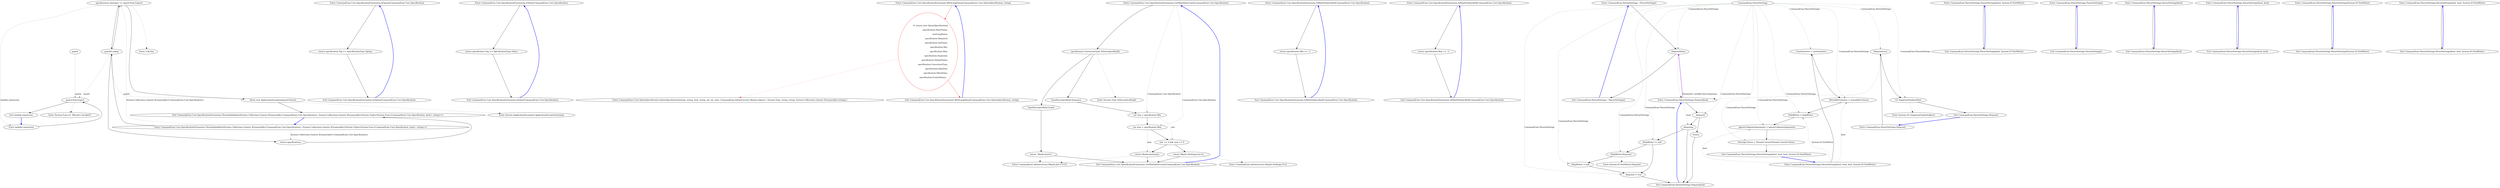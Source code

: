digraph  {
n42 [label=guard, span=""];
n0 [cluster="CommandLine.Core.SpecificationExtensions.IsOption(CommandLine.Core.Specification)", label="Entry CommandLine.Core.SpecificationExtensions.IsOption(CommandLine.Core.Specification)", span="11-11"];
n1 [cluster="CommandLine.Core.SpecificationExtensions.IsOption(CommandLine.Core.Specification)", label="return specification.Tag == SpecificationType.Option;", span="13-13"];
n2 [cluster="CommandLine.Core.SpecificationExtensions.IsOption(CommandLine.Core.Specification)", label="Exit CommandLine.Core.SpecificationExtensions.IsOption(CommandLine.Core.Specification)", span="11-11"];
n3 [cluster="CommandLine.Core.SpecificationExtensions.IsValue(CommandLine.Core.Specification)", label="Entry CommandLine.Core.SpecificationExtensions.IsValue(CommandLine.Core.Specification)", span="16-16"];
n4 [cluster="CommandLine.Core.SpecificationExtensions.IsValue(CommandLine.Core.Specification)", label="return specification.Tag == SpecificationType.Value;", span="18-18"];
n5 [cluster="CommandLine.Core.SpecificationExtensions.IsValue(CommandLine.Core.Specification)", label="Exit CommandLine.Core.SpecificationExtensions.IsValue(CommandLine.Core.Specification)", span="16-16"];
n6 [cluster="CommandLine.Core.SpecificationExtensions.WithLongName(CommandLine.Core.OptionSpecification, string)", label="Entry CommandLine.Core.SpecificationExtensions.WithLongName(CommandLine.Core.OptionSpecification, string)", span="21-21"];
n7 [cluster="CommandLine.Core.SpecificationExtensions.WithLongName(CommandLine.Core.OptionSpecification, string)", color=red, community=0, label="6: return new OptionSpecification(\r\n                specification.ShortName,\r\n                newLongName,\r\n                specification.Required,\r\n                specification.SetName,\r\n                specification.Min,\r\n                specification.Max,\r\n                specification.Separator,\r\n                specification.DefaultValue,\r\n                specification.ConversionType,\r\n                specification.HelpText,\r\n                specification.MetaValue,\r\n                specification.EnumValues);", span="23-35"];
n8 [cluster="CommandLine.Core.SpecificationExtensions.WithLongName(CommandLine.Core.OptionSpecification, string)", label="Exit CommandLine.Core.SpecificationExtensions.WithLongName(CommandLine.Core.OptionSpecification, string)", span="21-21"];
n9 [cluster="CommandLine.Core.OptionSpecification.OptionSpecification(string, string, bool, string, int, int, char, CommandLine.Infrastructure.Maybe<object>, System.Type, string, string, System.Collections.Generic.IEnumerable<string>)", label="Entry CommandLine.Core.OptionSpecification.OptionSpecification(string, string, bool, string, int, int, char, CommandLine.Infrastructure.Maybe<object>, System.Type, string, string, System.Collections.Generic.IEnumerable<string>)", span="17-17"];
n10 [cluster="CommandLine.Core.SpecificationExtensions.ThrowingValidate(System.Collections.Generic.IEnumerable<CommandLine.Core.Specification>, System.Collections.Generic.IEnumerable<System.Tuple<System.Func<CommandLine.Core.Specification, bool>, string>>)", label="Entry CommandLine.Core.SpecificationExtensions.ThrowingValidate(System.Collections.Generic.IEnumerable<CommandLine.Core.Specification>, System.Collections.Generic.IEnumerable<System.Tuple<System.Func<CommandLine.Core.Specification, bool>, string>>)", span="38-38"];
n11 [cluster="CommandLine.Core.SpecificationExtensions.ThrowingValidate(System.Collections.Generic.IEnumerable<CommandLine.Core.Specification>, System.Collections.Generic.IEnumerable<System.Tuple<System.Func<CommandLine.Core.Specification, bool>, string>>)", label=guardsLookup, span="40-40"];
n12 [cluster="CommandLine.Core.SpecificationExtensions.ThrowingValidate(System.Collections.Generic.IEnumerable<CommandLine.Core.Specification>, System.Collections.Generic.IEnumerable<System.Tuple<System.Func<CommandLine.Core.Specification, bool>, string>>)", label="specifications.Any(spec => guard.Item1(spec))", span="42-42"];
n14 [cluster="CommandLine.Core.SpecificationExtensions.ThrowingValidate(System.Collections.Generic.IEnumerable<CommandLine.Core.Specification>, System.Collections.Generic.IEnumerable<System.Tuple<System.Func<CommandLine.Core.Specification, bool>, string>>)", label="return specifications;", span="48-48"];
n19 [cluster="lambda expression", label="guard.Item1(spec)", span="42-42"];
n13 [cluster="CommandLine.Core.SpecificationExtensions.ThrowingValidate(System.Collections.Generic.IEnumerable<CommandLine.Core.Specification>, System.Collections.Generic.IEnumerable<System.Tuple<System.Func<CommandLine.Core.Specification, bool>, string>>)", label="throw new ApplicationException(guard.Item2);", span="44-44"];
n16 [cluster="Unk.Any", label="Entry Unk.Any", span=""];
n18 [cluster="lambda expression", label="Entry lambda expression", span="42-42"];
n15 [cluster="CommandLine.Core.SpecificationExtensions.ThrowingValidate(System.Collections.Generic.IEnumerable<CommandLine.Core.Specification>, System.Collections.Generic.IEnumerable<System.Tuple<System.Func<CommandLine.Core.Specification, bool>, string>>)", label="Exit CommandLine.Core.SpecificationExtensions.ThrowingValidate(System.Collections.Generic.IEnumerable<CommandLine.Core.Specification>, System.Collections.Generic.IEnumerable<System.Tuple<System.Func<CommandLine.Core.Specification, bool>, string>>)", span="38-38"];
n17 [cluster="System.ApplicationException.ApplicationException(string)", label="Entry System.ApplicationException.ApplicationException(string)", span="0-0"];
n20 [cluster="lambda expression", label="Exit lambda expression", span="42-42"];
n21 [cluster="System.Func<T, TResult>.Invoke(T)", label="Entry System.Func<T, TResult>.Invoke(T)", span="0-0"];
n22 [cluster="CommandLine.Core.SpecificationExtensions.GetMaxValueCount(CommandLine.Core.Specification)", label="Entry CommandLine.Core.SpecificationExtensions.GetMaxValueCount(CommandLine.Core.Specification)", span="51-51"];
n23 [cluster="CommandLine.Core.SpecificationExtensions.GetMaxValueCount(CommandLine.Core.Specification)", label="specification.ConversionType.ToDescriptorKind()", span="53-53"];
n27 [cluster="CommandLine.Core.SpecificationExtensions.GetMaxValueCount(CommandLine.Core.Specification)", label="var min = specification.Min", span="58-58"];
n28 [cluster="CommandLine.Core.SpecificationExtensions.GetMaxValueCount(CommandLine.Core.Specification)", label="var max = specification.Max", span="59-59"];
n24 [cluster="CommandLine.Core.SpecificationExtensions.GetMaxValueCount(CommandLine.Core.Specification)", label="TypeDescriptorKind.Scalar", span="55-55"];
n26 [cluster="CommandLine.Core.SpecificationExtensions.GetMaxValueCount(CommandLine.Core.Specification)", label="TypeDescriptorKind.Sequence", span="57-57"];
n33 [cluster="System.Type.ToDescriptorKind()", label="Entry System.Type.ToDescriptorKind()", span="22-22"];
n25 [cluster="CommandLine.Core.SpecificationExtensions.GetMaxValueCount(CommandLine.Core.Specification)", label="return  Maybe.Just(1);", span="56-56"];
n29 [cluster="CommandLine.Core.SpecificationExtensions.GetMaxValueCount(CommandLine.Core.Specification)", label="min >= 0 && max >= 0", span="60-60"];
n30 [cluster="CommandLine.Core.SpecificationExtensions.GetMaxValueCount(CommandLine.Core.Specification)", label="return Maybe.Just(max);", span="62-62"];
n31 [cluster="CommandLine.Core.SpecificationExtensions.GetMaxValueCount(CommandLine.Core.Specification)", label="return Maybe.Nothing<int>();", span="67-67"];
n32 [cluster="CommandLine.Core.SpecificationExtensions.GetMaxValueCount(CommandLine.Core.Specification)", label="Exit CommandLine.Core.SpecificationExtensions.GetMaxValueCount(CommandLine.Core.Specification)", span="51-51"];
n34 [cluster="CommandLine.Infrastructure.Maybe.Just<T>(T)", label="Entry CommandLine.Infrastructure.Maybe.Just<T>(T)", span="68-68"];
n35 [cluster="CommandLine.Infrastructure.Maybe.Nothing<T>()", label="Entry CommandLine.Infrastructure.Maybe.Nothing<T>()", span="63-63"];
n36 [cluster="CommandLine.Core.SpecificationExtensions.IsMinNotSpecified(CommandLine.Core.Specification)", label="Entry CommandLine.Core.SpecificationExtensions.IsMinNotSpecified(CommandLine.Core.Specification)", span="70-70"];
n37 [cluster="CommandLine.Core.SpecificationExtensions.IsMinNotSpecified(CommandLine.Core.Specification)", label="return specification.Min == -1;", span="72-72"];
n38 [cluster="CommandLine.Core.SpecificationExtensions.IsMinNotSpecified(CommandLine.Core.Specification)", label="Exit CommandLine.Core.SpecificationExtensions.IsMinNotSpecified(CommandLine.Core.Specification)", span="70-70"];
n39 [cluster="CommandLine.Core.SpecificationExtensions.IsMaxNotSpecified(CommandLine.Core.Specification)", label="Entry CommandLine.Core.SpecificationExtensions.IsMaxNotSpecified(CommandLine.Core.Specification)", span="75-75"];
n40 [cluster="CommandLine.Core.SpecificationExtensions.IsMaxNotSpecified(CommandLine.Core.Specification)", label="return specification.Max == -1;", span="77-77"];
n41 [cluster="CommandLine.Core.SpecificationExtensions.IsMaxNotSpecified(CommandLine.Core.Specification)", label="Exit CommandLine.Core.SpecificationExtensions.IsMaxNotSpecified(CommandLine.Core.Specification)", span="75-75"];
m0_19 [cluster="CommandLine.ParserSettings.~ParserSettings()", file="InstanceChooser.cs", label="Entry CommandLine.ParserSettings.~ParserSettings()", span="127-127"];
m0_20 [cluster="CommandLine.ParserSettings.~ParserSettings()", file="InstanceChooser.cs", label="Dispose(false)", span="129-129"];
m0_21 [cluster="CommandLine.ParserSettings.~ParserSettings()", file="InstanceChooser.cs", label="Exit CommandLine.ParserSettings.~ParserSettings()", span="127-127"];
m0_6 [cluster="CommandLine.ParserSettings.ParserSettings(bool, System.IO.TextWriter)", file="InstanceChooser.cs", label="Entry CommandLine.ParserSettings.ParserSettings(bool, System.IO.TextWriter)", span="77-77"];
m0_7 [cluster="CommandLine.ParserSettings.ParserSettings(bool, System.IO.TextWriter)", file="InstanceChooser.cs", label="Exit CommandLine.ParserSettings.ParserSettings(bool, System.IO.TextWriter)", span="77-77"];
m0_0 [cluster="CommandLine.ParserSettings.ParserSettings()", file="InstanceChooser.cs", label="Entry CommandLine.ParserSettings.ParserSettings()", span="44-44"];
m0_1 [cluster="CommandLine.ParserSettings.ParserSettings()", file="InstanceChooser.cs", label="Exit CommandLine.ParserSettings.ParserSettings()", span="44-44"];
m0_22 [cluster="CommandLine.ParserSettings.Dispose(bool)", file="InstanceChooser.cs", label="Entry CommandLine.ParserSettings.Dispose(bool)", span="180-180"];
m0_28 [cluster="CommandLine.ParserSettings.Dispose(bool)", file="InstanceChooser.cs", label=_disposed, span="182-182"];
m0_30 [cluster="CommandLine.ParserSettings.Dispose(bool)", file="InstanceChooser.cs", label=disposing, span="187-187"];
m0_29 [cluster="CommandLine.ParserSettings.Dispose(bool)", file="InstanceChooser.cs", label="return;", span="184-184"];
m0_31 [cluster="CommandLine.ParserSettings.Dispose(bool)", file="InstanceChooser.cs", label="HelpWriter != null", span="189-189"];
m0_32 [cluster="CommandLine.ParserSettings.Dispose(bool)", file="InstanceChooser.cs", label="HelpWriter.Dispose()", span="191-191"];
m0_34 [cluster="CommandLine.ParserSettings.Dispose(bool)", file="InstanceChooser.cs", label="_disposed = true", span="195-195"];
m0_33 [cluster="CommandLine.ParserSettings.Dispose(bool)", file="InstanceChooser.cs", label="HelpWriter = null", span="192-192"];
m0_35 [cluster="CommandLine.ParserSettings.Dispose(bool)", file="InstanceChooser.cs", label="Exit CommandLine.ParserSettings.Dispose(bool)", span="180-180"];
m0_2 [cluster="CommandLine.ParserSettings.ParserSettings(bool)", file="InstanceChooser.cs", label="Entry CommandLine.ParserSettings.ParserSettings(bool)", span="54-54"];
m0_3 [cluster="CommandLine.ParserSettings.ParserSettings(bool)", file="InstanceChooser.cs", label="Exit CommandLine.ParserSettings.ParserSettings(bool)", span="54-54"];
m0_27 [cluster="System.GC.SuppressFinalize(object)", file="InstanceChooser.cs", label="Entry System.GC.SuppressFinalize(object)", span="0-0"];
m0_36 [cluster="System.IO.TextWriter.Dispose()", file="InstanceChooser.cs", label="Entry System.IO.TextWriter.Dispose()", span="0-0"];
m0_12 [cluster="CommandLine.ParserSettings.ParserSettings(bool, bool, bool, System.IO.TextWriter)", file="InstanceChooser.cs", label="Entry CommandLine.ParserSettings.ParserSettings(bool, bool, bool, System.IO.TextWriter)", span="115-115"];
m0_13 [cluster="CommandLine.ParserSettings.ParserSettings(bool, bool, bool, System.IO.TextWriter)", file="InstanceChooser.cs", label="CaseSensitive = caseSensitive", span="117-117"];
m0_14 [cluster="CommandLine.ParserSettings.ParserSettings(bool, bool, bool, System.IO.TextWriter)", file="InstanceChooser.cs", label="MutuallyExclusive = mutuallyExclusive", span="118-118"];
m0_15 [cluster="CommandLine.ParserSettings.ParserSettings(bool, bool, bool, System.IO.TextWriter)", file="InstanceChooser.cs", label="HelpWriter = helpWriter", span="119-119"];
m0_16 [cluster="CommandLine.ParserSettings.ParserSettings(bool, bool, bool, System.IO.TextWriter)", file="InstanceChooser.cs", label="IgnoreUnknownArguments = ignoreUnknownArguments", span="120-120"];
m0_17 [cluster="CommandLine.ParserSettings.ParserSettings(bool, bool, bool, System.IO.TextWriter)", file="InstanceChooser.cs", label="ParsingCulture = Thread.CurrentThread.CurrentCulture", span="121-121"];
m0_18 [cluster="CommandLine.ParserSettings.ParserSettings(bool, bool, bool, System.IO.TextWriter)", file="InstanceChooser.cs", label="Exit CommandLine.ParserSettings.ParserSettings(bool, bool, bool, System.IO.TextWriter)", span="115-115"];
m0_8 [cluster="CommandLine.ParserSettings.ParserSettings(bool, bool)", file="InstanceChooser.cs", label="Entry CommandLine.ParserSettings.ParserSettings(bool, bool)", span="88-88"];
m0_9 [cluster="CommandLine.ParserSettings.ParserSettings(bool, bool)", file="InstanceChooser.cs", label="Exit CommandLine.ParserSettings.ParserSettings(bool, bool)", span="88-88"];
m0_23 [cluster="CommandLine.ParserSettings.Dispose()", file="InstanceChooser.cs", label="Entry CommandLine.ParserSettings.Dispose()", span="173-173"];
m0_24 [cluster="CommandLine.ParserSettings.Dispose()", file="InstanceChooser.cs", label="Dispose(true)", span="175-175"];
m0_25 [cluster="CommandLine.ParserSettings.Dispose()", file="InstanceChooser.cs", label="GC.SuppressFinalize(this)", span="177-177"];
m0_26 [cluster="CommandLine.ParserSettings.Dispose()", file="InstanceChooser.cs", label="Exit CommandLine.ParserSettings.Dispose()", span="173-173"];
m0_4 [cluster="CommandLine.ParserSettings.ParserSettings(System.IO.TextWriter)", file="InstanceChooser.cs", label="Entry CommandLine.ParserSettings.ParserSettings(System.IO.TextWriter)", span="65-65"];
m0_5 [cluster="CommandLine.ParserSettings.ParserSettings(System.IO.TextWriter)", file="InstanceChooser.cs", label="Exit CommandLine.ParserSettings.ParserSettings(System.IO.TextWriter)", span="65-65"];
m0_10 [cluster="CommandLine.ParserSettings.ParserSettings(bool, bool, System.IO.TextWriter)", file="InstanceChooser.cs", label="Entry CommandLine.ParserSettings.ParserSettings(bool, bool, System.IO.TextWriter)", span="101-101"];
m0_11 [cluster="CommandLine.ParserSettings.ParserSettings(bool, bool, System.IO.TextWriter)", file="InstanceChooser.cs", label="Exit CommandLine.ParserSettings.ParserSettings(bool, bool, System.IO.TextWriter)", span="101-101"];
m0_37 [file="InstanceChooser.cs", label="CommandLine.ParserSettings", span=""];
n42 -> n19  [color=darkseagreen4, key=1, label=guard, style=dashed];
n0 -> n1  [key=0, style=solid];
n1 -> n2  [key=0, style=solid];
n2 -> n0  [color=blue, key=0, style=bold];
n3 -> n4  [key=0, style=solid];
n4 -> n5  [key=0, style=solid];
n5 -> n3  [color=blue, key=0, style=bold];
n6 -> n7  [color=red, key=0, style=solid];
n7 -> n8  [color=red, key=0, style=solid];
n7 -> n9  [color=red, key=2, style=dotted];
n8 -> n6  [color=blue, key=0, style=bold];
n10 -> n11  [key=0, style=solid];
n10 -> n12  [color=darkseagreen4, key=1, label="System.Collections.Generic.IEnumerable<CommandLine.Core.Specification>", style=dashed];
n10 -> n14  [color=darkseagreen4, key=1, label="System.Collections.Generic.IEnumerable<CommandLine.Core.Specification>", style=dashed];
n11 -> n12  [key=0, style=solid];
n11 -> n14  [key=0, style=solid];
n11 -> n19  [color=darkseagreen4, key=1, label=guard, style=dashed];
n11 -> n13  [color=darkseagreen4, key=1, label=guard, style=dashed];
n12 -> n13  [key=0, style=solid];
n12 -> n11  [key=0, style=solid];
n12 -> n16  [key=2, style=dotted];
n12 -> n18  [color=darkseagreen4, key=1, label="lambda expression", style=dashed];
n14 -> n15  [key=0, style=solid];
n19 -> n20  [key=0, style=solid];
n19 -> n21  [key=2, style=dotted];
n13 -> n15  [key=0, style=solid];
n13 -> n17  [key=2, style=dotted];
n18 -> n19  [key=0, style=solid];
n15 -> n10  [color=blue, key=0, style=bold];
n20 -> n18  [color=blue, key=0, style=bold];
n22 -> n23  [key=0, style=solid];
n22 -> n27  [color=darkseagreen4, key=1, label="CommandLine.Core.Specification", style=dashed];
n22 -> n28  [color=darkseagreen4, key=1, label="CommandLine.Core.Specification", style=dashed];
n23 -> n24  [key=0, style=solid];
n23 -> n26  [key=0, style=solid];
n23 -> n33  [key=2, style=dotted];
n27 -> n28  [key=0, style=solid];
n27 -> n29  [color=darkseagreen4, key=1, label=min, style=dashed];
n28 -> n29  [key=0, style=solid];
n28 -> n30  [color=darkseagreen4, key=1, label=max, style=dashed];
n24 -> n25  [key=0, style=solid];
n26 -> n27  [key=0, style=solid];
n25 -> n32  [key=0, style=solid];
n25 -> n34  [key=2, style=dotted];
n29 -> n30  [key=0, style=solid];
n29 -> n31  [key=0, style=solid];
n30 -> n32  [key=0, style=solid];
n30 -> n34  [key=2, style=dotted];
n31 -> n32  [key=0, style=solid];
n31 -> n35  [key=2, style=dotted];
n32 -> n22  [color=blue, key=0, style=bold];
n36 -> n37  [key=0, style=solid];
n37 -> n38  [key=0, style=solid];
n38 -> n36  [color=blue, key=0, style=bold];
n39 -> n40  [key=0, style=solid];
n40 -> n41  [key=0, style=solid];
n41 -> n39  [color=blue, key=0, style=bold];
m0_19 -> m0_20  [key=0, style=solid];
m0_20 -> m0_21  [key=0, style=solid];
m0_20 -> m0_22  [key=2, style=dotted];
m0_21 -> m0_19  [color=blue, key=0, style=bold];
m0_6 -> m0_7  [key=0, style=solid];
m0_7 -> m0_6  [color=blue, key=0, style=bold];
m0_0 -> m0_1  [key=0, style=solid];
m0_1 -> m0_0  [color=blue, key=0, style=bold];
m0_22 -> m0_28  [key=0, style=solid];
m0_22 -> m0_30  [color=darkseagreen4, key=1, label=bool, style=dashed];
m0_22 -> m0_20  [color=darkorchid, key=3, label="Parameter variable bool disposing", style=bold];
m0_28 -> m0_29  [key=0, style=solid];
m0_28 -> m0_30  [key=0, style=solid];
m0_30 -> m0_31  [key=0, style=solid];
m0_30 -> m0_35  [key=0, style=solid];
m0_29 -> m0_35  [key=0, style=solid];
m0_31 -> m0_32  [key=0, style=solid];
m0_31 -> m0_34  [key=0, style=solid];
m0_32 -> m0_33  [key=0, style=solid];
m0_32 -> m0_36  [key=2, style=dotted];
m0_34 -> m0_35  [key=0, style=solid];
m0_33 -> m0_34  [key=0, style=solid];
m0_35 -> m0_22  [color=blue, key=0, style=bold];
m0_2 -> m0_3  [key=0, style=solid];
m0_3 -> m0_2  [color=blue, key=0, style=bold];
m0_12 -> m0_13  [key=0, style=solid];
m0_12 -> m0_14  [color=darkseagreen4, key=1, label=bool, style=dashed];
m0_12 -> m0_15  [color=darkseagreen4, key=1, label="System.IO.TextWriter", style=dashed];
m0_12 -> m0_16  [color=darkseagreen4, key=1, label=bool, style=dashed];
m0_13 -> m0_14  [key=0, style=solid];
m0_14 -> m0_15  [key=0, style=solid];
m0_15 -> m0_16  [key=0, style=solid];
m0_16 -> m0_17  [key=0, style=solid];
m0_17 -> m0_18  [key=0, style=solid];
m0_18 -> m0_12  [color=blue, key=0, style=bold];
m0_8 -> m0_9  [key=0, style=solid];
m0_9 -> m0_8  [color=blue, key=0, style=bold];
m0_23 -> m0_24  [key=0, style=solid];
m0_24 -> m0_25  [key=0, style=solid];
m0_24 -> m0_22  [key=2, style=dotted];
m0_25 -> m0_26  [key=0, style=solid];
m0_25 -> m0_27  [key=2, style=dotted];
m0_26 -> m0_23  [color=blue, key=0, style=bold];
m0_4 -> m0_5  [key=0, style=solid];
m0_5 -> m0_4  [color=blue, key=0, style=bold];
m0_10 -> m0_11  [key=0, style=solid];
m0_11 -> m0_10  [color=blue, key=0, style=bold];
m0_37 -> m0_13  [color=darkseagreen4, key=1, label="CommandLine.ParserSettings", style=dashed];
m0_37 -> m0_14  [color=darkseagreen4, key=1, label="CommandLine.ParserSettings", style=dashed];
m0_37 -> m0_15  [color=darkseagreen4, key=1, label="CommandLine.ParserSettings", style=dashed];
m0_37 -> m0_16  [color=darkseagreen4, key=1, label="CommandLine.ParserSettings", style=dashed];
m0_37 -> m0_17  [color=darkseagreen4, key=1, label="CommandLine.ParserSettings", style=dashed];
m0_37 -> m0_20  [color=darkseagreen4, key=1, label="CommandLine.ParserSettings", style=dashed];
m0_37 -> m0_24  [color=darkseagreen4, key=1, label="CommandLine.ParserSettings", style=dashed];
m0_37 -> m0_25  [color=darkseagreen4, key=1, label="CommandLine.ParserSettings", style=dashed];
m0_37 -> m0_28  [color=darkseagreen4, key=1, label="CommandLine.ParserSettings", style=dashed];
m0_37 -> m0_31  [color=darkseagreen4, key=1, label="CommandLine.ParserSettings", style=dashed];
m0_37 -> m0_32  [color=darkseagreen4, key=1, label="CommandLine.ParserSettings", style=dashed];
m0_37 -> m0_33  [color=darkseagreen4, key=1, label="CommandLine.ParserSettings", style=dashed];
m0_37 -> m0_34  [color=darkseagreen4, key=1, label="CommandLine.ParserSettings", style=dashed];
}
